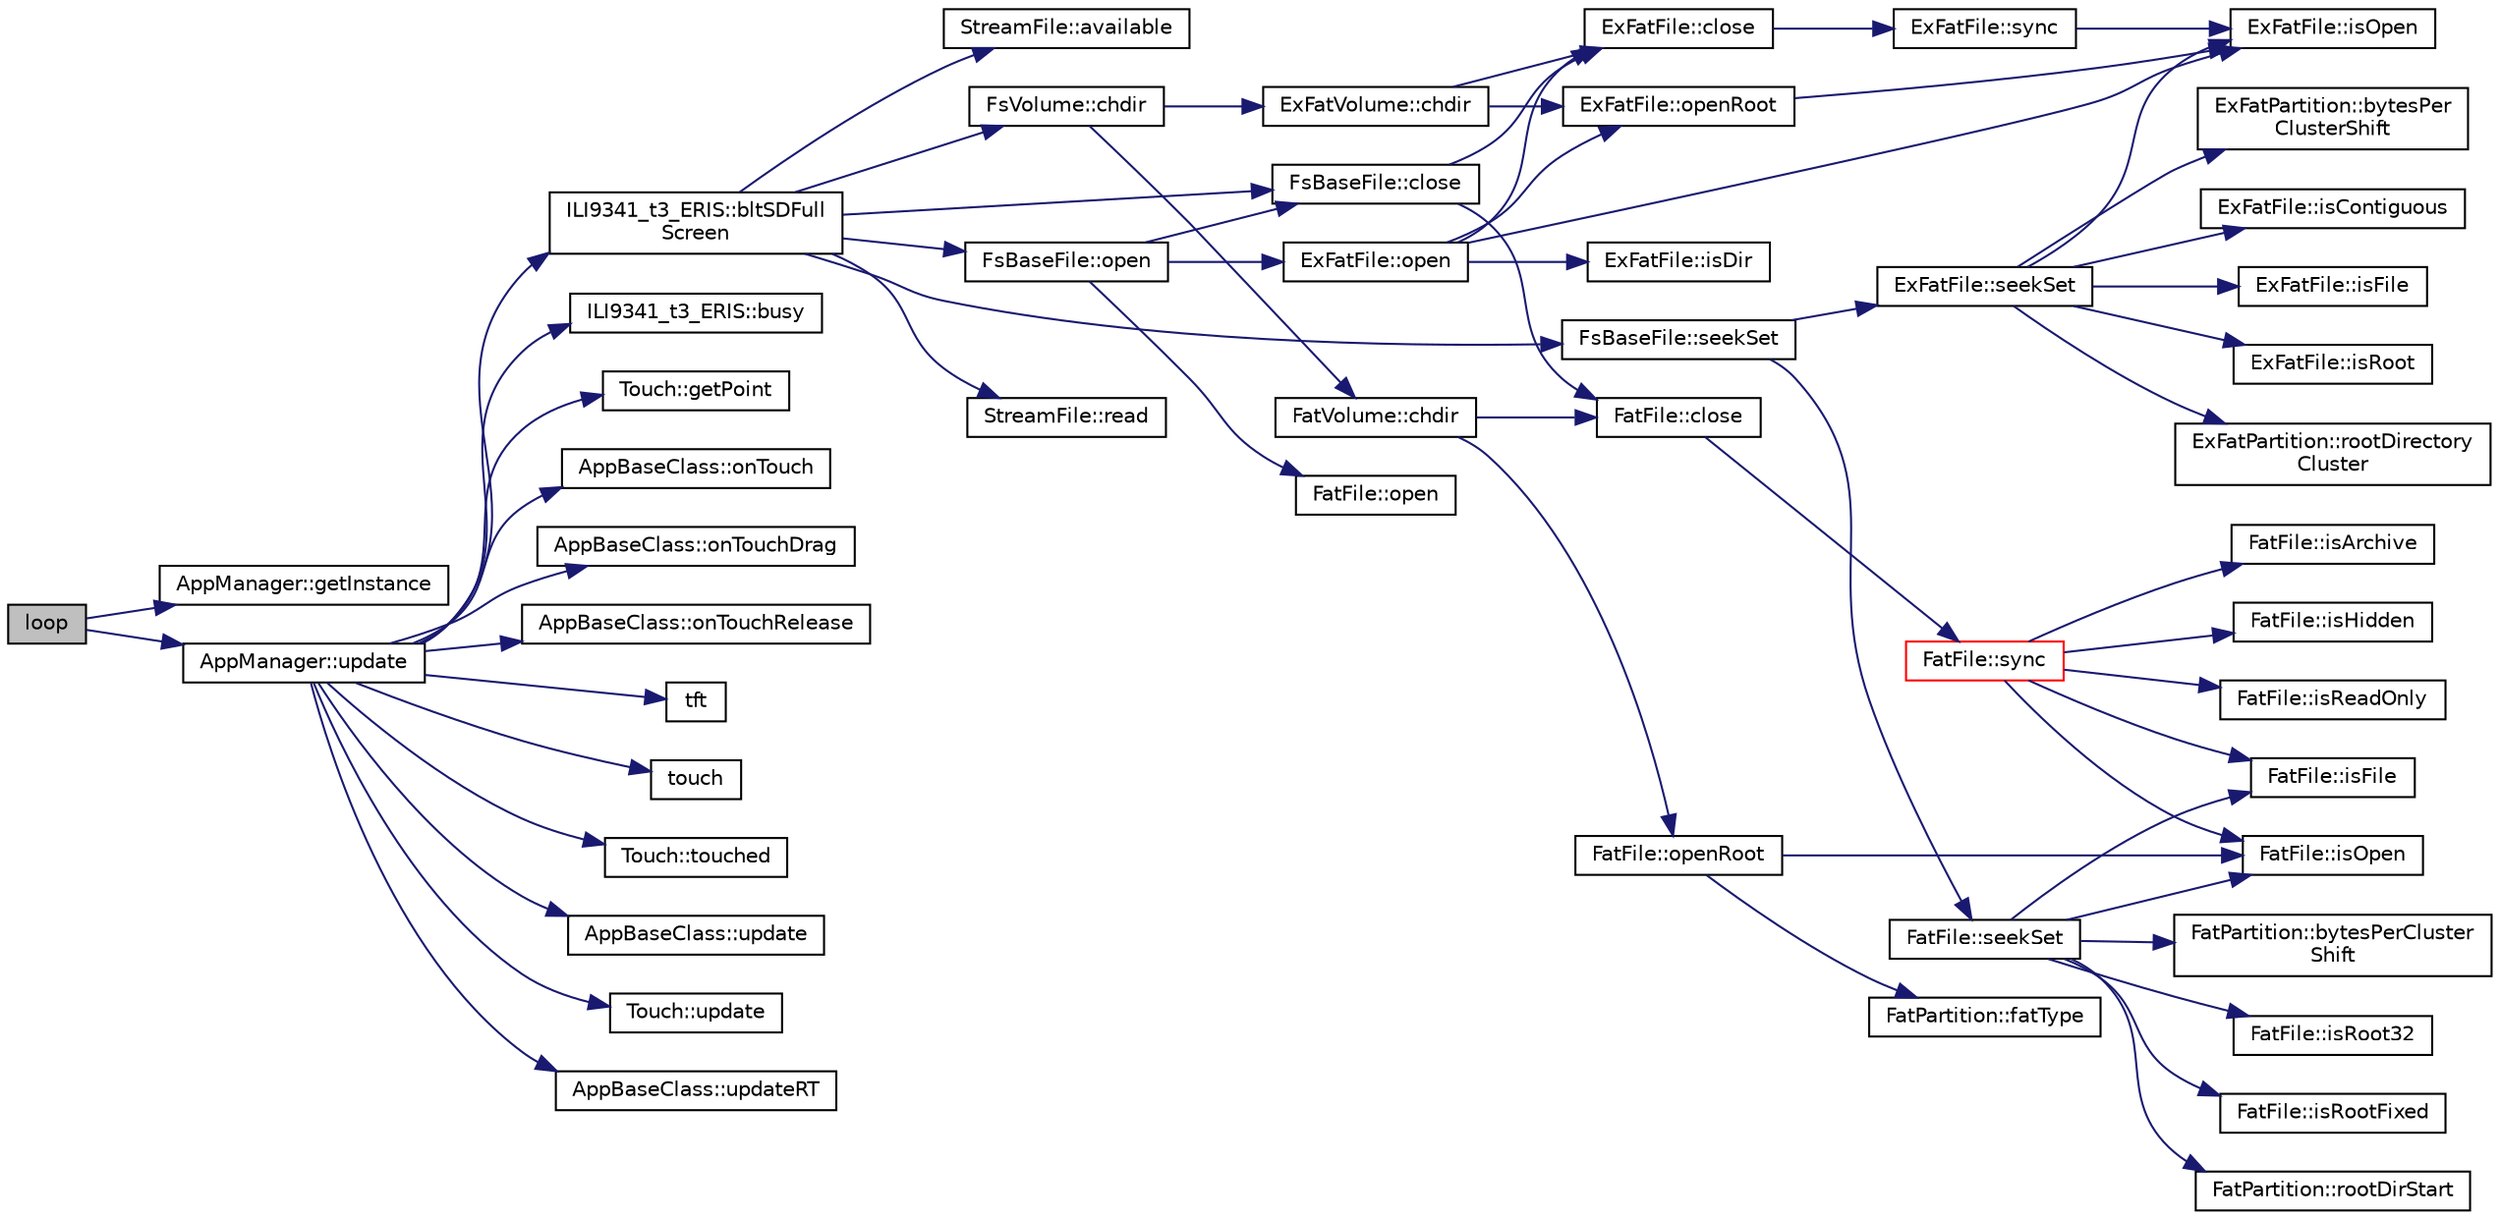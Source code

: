 digraph "loop"
{
 // LATEX_PDF_SIZE
  edge [fontname="Helvetica",fontsize="10",labelfontname="Helvetica",labelfontsize="10"];
  node [fontname="Helvetica",fontsize="10",shape=record];
  rankdir="LR";
  Node1 [label="loop",height=0.2,width=0.4,color="black", fillcolor="grey75", style="filled", fontcolor="black",tooltip=" "];
  Node1 -> Node2 [color="midnightblue",fontsize="10",style="solid",fontname="Helvetica"];
  Node2 [label="AppManager::getInstance",height=0.2,width=0.4,color="black", fillcolor="white", style="filled",URL="$class_app_manager.html#aa76d9691e8d029656413590fbe4dee86",tooltip=" "];
  Node1 -> Node3 [color="midnightblue",fontsize="10",style="solid",fontname="Helvetica"];
  Node3 [label="AppManager::update",height=0.2,width=0.4,color="black", fillcolor="white", style="filled",URL="$class_app_manager.html#ab4352bf5559866e77c333e74af7c2210",tooltip=" "];
  Node3 -> Node4 [color="midnightblue",fontsize="10",style="solid",fontname="Helvetica"];
  Node4 [label="ILI9341_t3_ERIS::bltSDFull\lScreen",height=0.2,width=0.4,color="black", fillcolor="white", style="filled",URL="$class_i_l_i9341__t3___e_r_i_s.html#a6efb6ee1407d55e237e86b7557d89b75",tooltip=" "];
  Node4 -> Node5 [color="midnightblue",fontsize="10",style="solid",fontname="Helvetica"];
  Node5 [label="StreamFile::available",height=0.2,width=0.4,color="black", fillcolor="white", style="filled",URL="$class_stream_file.html#a0112cc39b64aac6f1ec47741397a7582",tooltip=" "];
  Node4 -> Node6 [color="midnightblue",fontsize="10",style="solid",fontname="Helvetica"];
  Node6 [label="FsVolume::chdir",height=0.2,width=0.4,color="black", fillcolor="white", style="filled",URL="$class_fs_volume.html#abcc645df09441d40c476e4981393c944",tooltip=" "];
  Node6 -> Node7 [color="midnightblue",fontsize="10",style="solid",fontname="Helvetica"];
  Node7 [label="ExFatVolume::chdir",height=0.2,width=0.4,color="black", fillcolor="white", style="filled",URL="$class_ex_fat_volume.html#abdc1addfc9474bf42cab31bcb49b4b65",tooltip=" "];
  Node7 -> Node8 [color="midnightblue",fontsize="10",style="solid",fontname="Helvetica"];
  Node8 [label="ExFatFile::close",height=0.2,width=0.4,color="black", fillcolor="white", style="filled",URL="$class_ex_fat_file.html#a7ba9e04099bdf8fd34220ebfdde72867",tooltip=" "];
  Node8 -> Node9 [color="midnightblue",fontsize="10",style="solid",fontname="Helvetica"];
  Node9 [label="ExFatFile::sync",height=0.2,width=0.4,color="black", fillcolor="white", style="filled",URL="$class_ex_fat_file.html#a2cb3638069afd2d01b79e5dff1a66f55",tooltip=" "];
  Node9 -> Node10 [color="midnightblue",fontsize="10",style="solid",fontname="Helvetica"];
  Node10 [label="ExFatFile::isOpen",height=0.2,width=0.4,color="black", fillcolor="white", style="filled",URL="$class_ex_fat_file.html#a804c34bbe3ebefe2b6c1d77ff8d49a35",tooltip=" "];
  Node7 -> Node11 [color="midnightblue",fontsize="10",style="solid",fontname="Helvetica"];
  Node11 [label="ExFatFile::openRoot",height=0.2,width=0.4,color="black", fillcolor="white", style="filled",URL="$class_ex_fat_file.html#af664c1da1bfa0bb5f6eb933bc25f757e",tooltip=" "];
  Node11 -> Node10 [color="midnightblue",fontsize="10",style="solid",fontname="Helvetica"];
  Node6 -> Node12 [color="midnightblue",fontsize="10",style="solid",fontname="Helvetica"];
  Node12 [label="FatVolume::chdir",height=0.2,width=0.4,color="black", fillcolor="white", style="filled",URL="$class_fat_volume.html#a659d921b3efd52d310a33cba69eff18b",tooltip=" "];
  Node12 -> Node13 [color="midnightblue",fontsize="10",style="solid",fontname="Helvetica"];
  Node13 [label="FatFile::close",height=0.2,width=0.4,color="black", fillcolor="white", style="filled",URL="$class_fat_file.html#afd16af325e0642e4bff6430b7d8bb18b",tooltip=" "];
  Node13 -> Node14 [color="midnightblue",fontsize="10",style="solid",fontname="Helvetica"];
  Node14 [label="FatFile::sync",height=0.2,width=0.4,color="red", fillcolor="white", style="filled",URL="$class_fat_file.html#a67f3dc4896c542d695e11aac927f585e",tooltip=" "];
  Node14 -> Node15 [color="midnightblue",fontsize="10",style="solid",fontname="Helvetica"];
  Node15 [label="FatFile::isArchive",height=0.2,width=0.4,color="black", fillcolor="white", style="filled",URL="$class_fat_file.html#a49f8a32fb375d562158172b5fb65243d",tooltip=" "];
  Node14 -> Node16 [color="midnightblue",fontsize="10",style="solid",fontname="Helvetica"];
  Node16 [label="FatFile::isFile",height=0.2,width=0.4,color="black", fillcolor="white", style="filled",URL="$class_fat_file.html#acc5a87da1a5c8cb9758bfeaa7ae47b57",tooltip=" "];
  Node14 -> Node17 [color="midnightblue",fontsize="10",style="solid",fontname="Helvetica"];
  Node17 [label="FatFile::isHidden",height=0.2,width=0.4,color="black", fillcolor="white", style="filled",URL="$class_fat_file.html#ae216b4a2bc44a9cfb88478fa051a1fd8",tooltip=" "];
  Node14 -> Node18 [color="midnightblue",fontsize="10",style="solid",fontname="Helvetica"];
  Node18 [label="FatFile::isOpen",height=0.2,width=0.4,color="black", fillcolor="white", style="filled",URL="$class_fat_file.html#a8b8a2850c086d3ce79bee64a23fbf7a6",tooltip=" "];
  Node14 -> Node19 [color="midnightblue",fontsize="10",style="solid",fontname="Helvetica"];
  Node19 [label="FatFile::isReadOnly",height=0.2,width=0.4,color="black", fillcolor="white", style="filled",URL="$class_fat_file.html#abaf639ec8f86f34aeb7e6b3615526f0b",tooltip=" "];
  Node12 -> Node23 [color="midnightblue",fontsize="10",style="solid",fontname="Helvetica"];
  Node23 [label="FatFile::openRoot",height=0.2,width=0.4,color="black", fillcolor="white", style="filled",URL="$class_fat_file.html#a7e0c0548fed3a69e7284b91b694439d4",tooltip=" "];
  Node23 -> Node24 [color="midnightblue",fontsize="10",style="solid",fontname="Helvetica"];
  Node24 [label="FatPartition::fatType",height=0.2,width=0.4,color="black", fillcolor="white", style="filled",URL="$class_fat_partition.html#ad45c276232d7093b82f1075e8c488bac",tooltip=" "];
  Node23 -> Node18 [color="midnightblue",fontsize="10",style="solid",fontname="Helvetica"];
  Node4 -> Node25 [color="midnightblue",fontsize="10",style="solid",fontname="Helvetica"];
  Node25 [label="FsBaseFile::close",height=0.2,width=0.4,color="black", fillcolor="white", style="filled",URL="$class_fs_base_file.html#aa669c695a839e68e417fb15eebe3de13",tooltip=" "];
  Node25 -> Node8 [color="midnightblue",fontsize="10",style="solid",fontname="Helvetica"];
  Node25 -> Node13 [color="midnightblue",fontsize="10",style="solid",fontname="Helvetica"];
  Node4 -> Node26 [color="midnightblue",fontsize="10",style="solid",fontname="Helvetica"];
  Node26 [label="FsBaseFile::open",height=0.2,width=0.4,color="black", fillcolor="white", style="filled",URL="$class_fs_base_file.html#aa767859d4a4b4716ebbc4ea42a6d74df",tooltip=" "];
  Node26 -> Node25 [color="midnightblue",fontsize="10",style="solid",fontname="Helvetica"];
  Node26 -> Node27 [color="midnightblue",fontsize="10",style="solid",fontname="Helvetica"];
  Node27 [label="ExFatFile::open",height=0.2,width=0.4,color="black", fillcolor="white", style="filled",URL="$class_ex_fat_file.html#ad0be05c5c7092317089872778052cbd7",tooltip=" "];
  Node27 -> Node8 [color="midnightblue",fontsize="10",style="solid",fontname="Helvetica"];
  Node27 -> Node28 [color="midnightblue",fontsize="10",style="solid",fontname="Helvetica"];
  Node28 [label="ExFatFile::isDir",height=0.2,width=0.4,color="black", fillcolor="white", style="filled",URL="$class_ex_fat_file.html#ad0a3687bd95bed5b216651335e66b500",tooltip=" "];
  Node27 -> Node10 [color="midnightblue",fontsize="10",style="solid",fontname="Helvetica"];
  Node27 -> Node11 [color="midnightblue",fontsize="10",style="solid",fontname="Helvetica"];
  Node26 -> Node29 [color="midnightblue",fontsize="10",style="solid",fontname="Helvetica"];
  Node29 [label="FatFile::open",height=0.2,width=0.4,color="black", fillcolor="white", style="filled",URL="$class_fat_file.html#af49a42dc64cd954debb271eae5639059",tooltip=" "];
  Node4 -> Node30 [color="midnightblue",fontsize="10",style="solid",fontname="Helvetica"];
  Node30 [label="StreamFile::read",height=0.2,width=0.4,color="black", fillcolor="white", style="filled",URL="$class_stream_file.html#a249a5d428f303e2a8e7c3ae476e74829",tooltip=" "];
  Node4 -> Node31 [color="midnightblue",fontsize="10",style="solid",fontname="Helvetica"];
  Node31 [label="FsBaseFile::seekSet",height=0.2,width=0.4,color="black", fillcolor="white", style="filled",URL="$class_fs_base_file.html#a460f7598c903b8a4b4fe868dacccb6dd",tooltip=" "];
  Node31 -> Node32 [color="midnightblue",fontsize="10",style="solid",fontname="Helvetica"];
  Node32 [label="FatFile::seekSet",height=0.2,width=0.4,color="black", fillcolor="white", style="filled",URL="$class_fat_file.html#ab067190d25733ed7e697d9890f61fd7a",tooltip=" "];
  Node32 -> Node33 [color="midnightblue",fontsize="10",style="solid",fontname="Helvetica"];
  Node33 [label="FatPartition::bytesPerCluster\lShift",height=0.2,width=0.4,color="black", fillcolor="white", style="filled",URL="$class_fat_partition.html#aaf43a09e71689c257f4b189ee307db4f",tooltip=" "];
  Node32 -> Node16 [color="midnightblue",fontsize="10",style="solid",fontname="Helvetica"];
  Node32 -> Node18 [color="midnightblue",fontsize="10",style="solid",fontname="Helvetica"];
  Node32 -> Node34 [color="midnightblue",fontsize="10",style="solid",fontname="Helvetica"];
  Node34 [label="FatFile::isRoot32",height=0.2,width=0.4,color="black", fillcolor="white", style="filled",URL="$class_fat_file.html#a8fda8004720ec4cc55710869dbb52e35",tooltip=" "];
  Node32 -> Node35 [color="midnightblue",fontsize="10",style="solid",fontname="Helvetica"];
  Node35 [label="FatFile::isRootFixed",height=0.2,width=0.4,color="black", fillcolor="white", style="filled",URL="$class_fat_file.html#a0cc65089f7ce6c1ff92edbf0bff59dee",tooltip=" "];
  Node32 -> Node36 [color="midnightblue",fontsize="10",style="solid",fontname="Helvetica"];
  Node36 [label="FatPartition::rootDirStart",height=0.2,width=0.4,color="black", fillcolor="white", style="filled",URL="$class_fat_partition.html#a5d005e0f6fd4b84da8a5ebdea03aaf85",tooltip=" "];
  Node31 -> Node37 [color="midnightblue",fontsize="10",style="solid",fontname="Helvetica"];
  Node37 [label="ExFatFile::seekSet",height=0.2,width=0.4,color="black", fillcolor="white", style="filled",URL="$class_ex_fat_file.html#a9834c4da2f14c66f4bda26938ebb36f6",tooltip=" "];
  Node37 -> Node38 [color="midnightblue",fontsize="10",style="solid",fontname="Helvetica"];
  Node38 [label="ExFatPartition::bytesPer\lClusterShift",height=0.2,width=0.4,color="black", fillcolor="white", style="filled",URL="$class_ex_fat_partition.html#a64825a52f754bdcb02c8632f5fd15373",tooltip=" "];
  Node37 -> Node39 [color="midnightblue",fontsize="10",style="solid",fontname="Helvetica"];
  Node39 [label="ExFatFile::isContiguous",height=0.2,width=0.4,color="black", fillcolor="white", style="filled",URL="$class_ex_fat_file.html#a7a167102bd47b7cf91167b69f8cc57d1",tooltip=" "];
  Node37 -> Node40 [color="midnightblue",fontsize="10",style="solid",fontname="Helvetica"];
  Node40 [label="ExFatFile::isFile",height=0.2,width=0.4,color="black", fillcolor="white", style="filled",URL="$class_ex_fat_file.html#af601285f95db8398c140b3927cf9111c",tooltip=" "];
  Node37 -> Node10 [color="midnightblue",fontsize="10",style="solid",fontname="Helvetica"];
  Node37 -> Node41 [color="midnightblue",fontsize="10",style="solid",fontname="Helvetica"];
  Node41 [label="ExFatFile::isRoot",height=0.2,width=0.4,color="black", fillcolor="white", style="filled",URL="$class_ex_fat_file.html#ad9f8e7afcf749ebcaaf055bd569dc7da",tooltip=" "];
  Node37 -> Node42 [color="midnightblue",fontsize="10",style="solid",fontname="Helvetica"];
  Node42 [label="ExFatPartition::rootDirectory\lCluster",height=0.2,width=0.4,color="black", fillcolor="white", style="filled",URL="$class_ex_fat_partition.html#a658c250984be29febf8f4d2a2ec312a1",tooltip=" "];
  Node3 -> Node43 [color="midnightblue",fontsize="10",style="solid",fontname="Helvetica"];
  Node43 [label="ILI9341_t3_ERIS::busy",height=0.2,width=0.4,color="black", fillcolor="white", style="filled",URL="$class_i_l_i9341__t3___e_r_i_s.html#a99cda068bb048ccd5bcb41f47bb8043b",tooltip=" "];
  Node3 -> Node44 [color="midnightblue",fontsize="10",style="solid",fontname="Helvetica"];
  Node44 [label="Touch::getPoint",height=0.2,width=0.4,color="black", fillcolor="white", style="filled",URL="$class_touch.html#ad082601c945a7a700dc1afbc97f69c7b",tooltip=" "];
  Node3 -> Node45 [color="midnightblue",fontsize="10",style="solid",fontname="Helvetica"];
  Node45 [label="AppBaseClass::onTouch",height=0.2,width=0.4,color="black", fillcolor="white", style="filled",URL="$class_app_base_class.html#a7532a3ebe719e4c44762a35002eafbe2",tooltip=" "];
  Node3 -> Node46 [color="midnightblue",fontsize="10",style="solid",fontname="Helvetica"];
  Node46 [label="AppBaseClass::onTouchDrag",height=0.2,width=0.4,color="black", fillcolor="white", style="filled",URL="$class_app_base_class.html#a2d09d0e6ca5812c4ce8b2fb671311c15",tooltip=" "];
  Node3 -> Node47 [color="midnightblue",fontsize="10",style="solid",fontname="Helvetica"];
  Node47 [label="AppBaseClass::onTouchRelease",height=0.2,width=0.4,color="black", fillcolor="white", style="filled",URL="$class_app_base_class.html#a4995bf2a090d64e88279683392fcd419",tooltip=" "];
  Node3 -> Node48 [color="midnightblue",fontsize="10",style="solid",fontname="Helvetica"];
  Node48 [label="tft",height=0.2,width=0.4,color="black", fillcolor="white", style="filled",URL="$_app_manager_8h.html#a02651bfd33ab4b159cf8e4e3ee120c2f",tooltip=" "];
  Node3 -> Node49 [color="midnightblue",fontsize="10",style="solid",fontname="Helvetica"];
  Node49 [label="touch",height=0.2,width=0.4,color="black", fillcolor="white", style="filled",URL="$_app_manager_8h.html#a08e2de6cc6534b42211780387e8a2568",tooltip=" "];
  Node3 -> Node50 [color="midnightblue",fontsize="10",style="solid",fontname="Helvetica"];
  Node50 [label="Touch::touched",height=0.2,width=0.4,color="black", fillcolor="white", style="filled",URL="$class_touch.html#aa8ae1714beea43a9ecc2bb4fe603263e",tooltip=" "];
  Node3 -> Node51 [color="midnightblue",fontsize="10",style="solid",fontname="Helvetica"];
  Node51 [label="AppBaseClass::update",height=0.2,width=0.4,color="black", fillcolor="white", style="filled",URL="$class_app_base_class.html#a0c2ee195056463d26b529f8c5218e8b9",tooltip=" "];
  Node3 -> Node52 [color="midnightblue",fontsize="10",style="solid",fontname="Helvetica"];
  Node52 [label="Touch::update",height=0.2,width=0.4,color="black", fillcolor="white", style="filled",URL="$class_touch.html#a99a98290010c0368d67d17745a9c4ba3",tooltip=" "];
  Node3 -> Node53 [color="midnightblue",fontsize="10",style="solid",fontname="Helvetica"];
  Node53 [label="AppBaseClass::updateRT",height=0.2,width=0.4,color="black", fillcolor="white", style="filled",URL="$class_app_base_class.html#ad94e41c748692bda9c38b25c876bc3e6",tooltip=" "];
}
